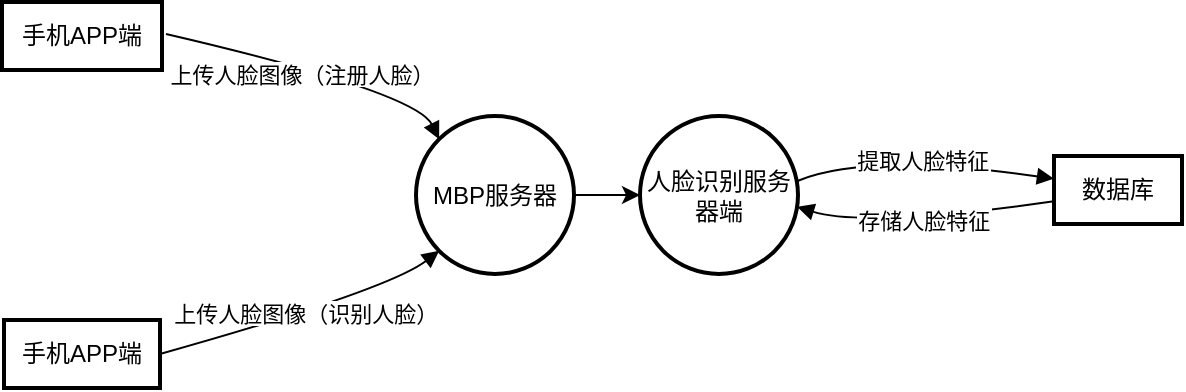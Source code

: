<mxfile version="24.7.6">
  <diagram name="第 1 页" id="tCSw135SaT3kuRIrXWg3">
    <mxGraphModel dx="794" dy="412" grid="0" gridSize="10" guides="1" tooltips="1" connect="1" arrows="1" fold="1" page="1" pageScale="1" pageWidth="827" pageHeight="1169" math="0" shadow="0">
      <root>
        <mxCell id="0" />
        <mxCell id="1" parent="0" />
        <mxCell id="FUgGEpyX1RuSj01Xcypt-24" value="手机APP端" style="whiteSpace=wrap;strokeWidth=2;" vertex="1" parent="1">
          <mxGeometry x="160" y="194" width="80" height="34" as="geometry" />
        </mxCell>
        <mxCell id="FUgGEpyX1RuSj01Xcypt-25" value="人脸识别服务器端" style="ellipse;aspect=fixed;strokeWidth=2;whiteSpace=wrap;" vertex="1" parent="1">
          <mxGeometry x="479" y="251" width="79" height="79" as="geometry" />
        </mxCell>
        <mxCell id="FUgGEpyX1RuSj01Xcypt-26" value="数据库" style="whiteSpace=wrap;strokeWidth=2;" vertex="1" parent="1">
          <mxGeometry x="686" y="271" width="64" height="34" as="geometry" />
        </mxCell>
        <mxCell id="FUgGEpyX1RuSj01Xcypt-27" value="手机APP端" style="whiteSpace=wrap;strokeWidth=2;" vertex="1" parent="1">
          <mxGeometry x="161" y="353" width="78" height="34" as="geometry" />
        </mxCell>
        <mxCell id="FUgGEpyX1RuSj01Xcypt-29" value="上传人脸图像（注册人脸）" style="curved=1;startArrow=none;endArrow=block;entryX=0;entryY=0;rounded=0;entryDx=0;entryDy=0;" edge="1" parent="1" target="FUgGEpyX1RuSj01Xcypt-61">
          <mxGeometry x="-0.084" y="-4" relative="1" as="geometry">
            <Array as="points">
              <mxPoint x="366.9" y="239" />
            </Array>
            <mxPoint x="242" y="210" as="sourcePoint" />
            <mxPoint x="433" y="213.5" as="targetPoint" />
            <mxPoint as="offset" />
          </mxGeometry>
        </mxCell>
        <mxCell id="FUgGEpyX1RuSj01Xcypt-30" value="提取人脸特征" style="curved=1;startArrow=none;endArrow=block;exitX=1;exitY=0.41;entryX=-0.01;entryY=0.33;rounded=0;" edge="1" parent="1" source="FUgGEpyX1RuSj01Xcypt-25" target="FUgGEpyX1RuSj01Xcypt-26">
          <mxGeometry relative="1" as="geometry">
            <Array as="points">
              <mxPoint x="592" y="269" />
            </Array>
          </mxGeometry>
        </mxCell>
        <mxCell id="FUgGEpyX1RuSj01Xcypt-34" value="存储人脸特征" style="curved=1;startArrow=none;endArrow=block;exitX=-0.01;exitY=0.67;entryX=1;entryY=0.58;rounded=0;" edge="1" parent="1" source="FUgGEpyX1RuSj01Xcypt-26" target="FUgGEpyX1RuSj01Xcypt-25">
          <mxGeometry relative="1" as="geometry">
            <Array as="points">
              <mxPoint x="592" y="307" />
            </Array>
          </mxGeometry>
        </mxCell>
        <mxCell id="FUgGEpyX1RuSj01Xcypt-60" value="上传人脸图像（识别人脸）" style="curved=1;startArrow=none;endArrow=block;exitX=1;exitY=0.5;rounded=0;exitDx=0;exitDy=0;entryX=0;entryY=1;entryDx=0;entryDy=0;" edge="1" parent="1" source="FUgGEpyX1RuSj01Xcypt-27" target="FUgGEpyX1RuSj01Xcypt-61">
          <mxGeometry x="0.009" relative="1" as="geometry">
            <Array as="points">
              <mxPoint x="353" y="338" />
            </Array>
            <mxPoint x="273" y="328" as="sourcePoint" />
            <mxPoint x="370" y="320" as="targetPoint" />
            <mxPoint as="offset" />
          </mxGeometry>
        </mxCell>
        <mxCell id="FUgGEpyX1RuSj01Xcypt-63" value="" style="edgeStyle=orthogonalEdgeStyle;rounded=0;orthogonalLoop=1;jettySize=auto;html=1;" edge="1" parent="1" source="FUgGEpyX1RuSj01Xcypt-61" target="FUgGEpyX1RuSj01Xcypt-25">
          <mxGeometry relative="1" as="geometry" />
        </mxCell>
        <mxCell id="FUgGEpyX1RuSj01Xcypt-61" value="MBP服务器" style="ellipse;aspect=fixed;strokeWidth=2;whiteSpace=wrap;" vertex="1" parent="1">
          <mxGeometry x="367" y="251" width="79" height="79" as="geometry" />
        </mxCell>
      </root>
    </mxGraphModel>
  </diagram>
</mxfile>
